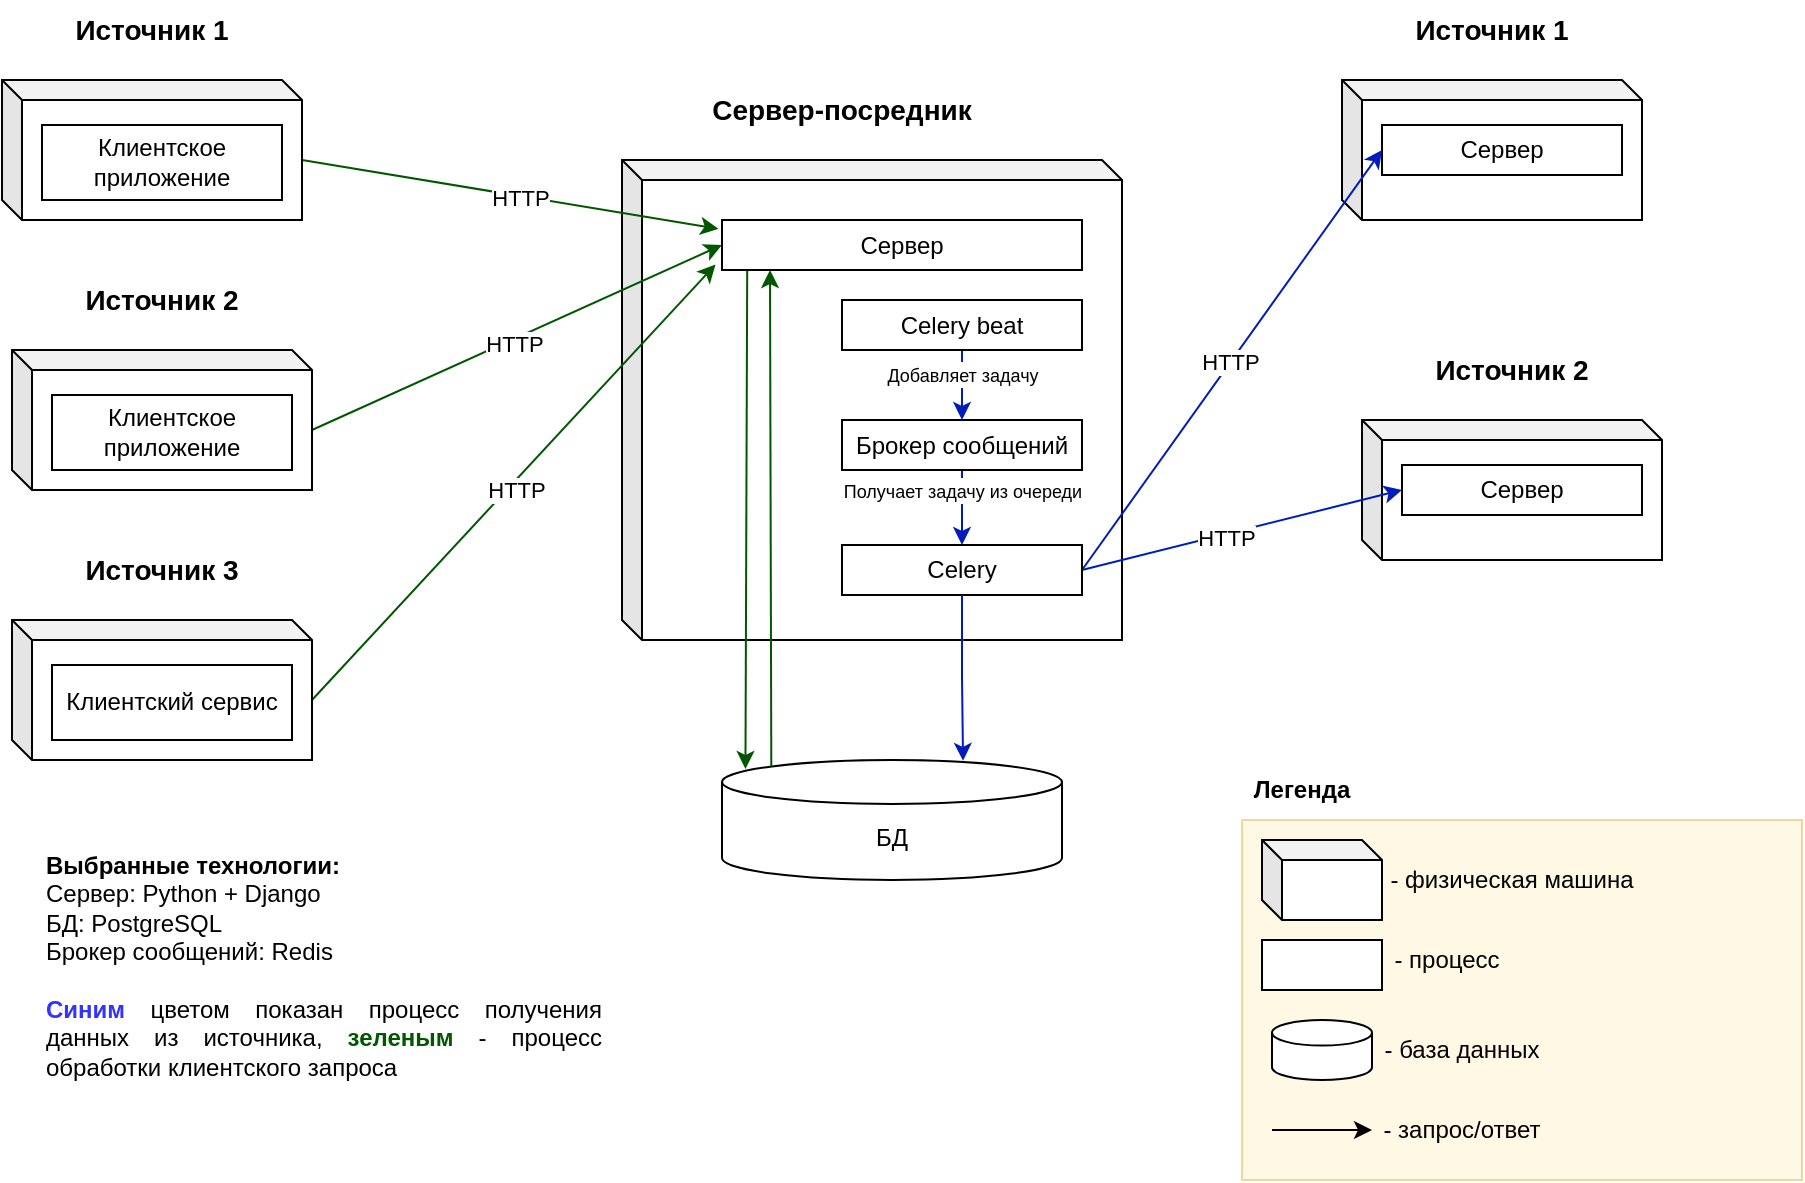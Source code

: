 <mxfile version="23.1.5" type="device">
  <diagram name="Страница — 1" id="2OqyJTLrMCoBzS_Gg6gE">
    <mxGraphModel dx="1135" dy="633" grid="1" gridSize="10" guides="1" tooltips="1" connect="1" arrows="1" fold="1" page="1" pageScale="1" pageWidth="3300" pageHeight="4681" math="0" shadow="0">
      <root>
        <mxCell id="0" />
        <mxCell id="1" parent="0" />
        <mxCell id="ibT2I1QGQoGM4Rnpguxg-1" value="" style="shape=cube;whiteSpace=wrap;html=1;boundedLbl=1;backgroundOutline=1;darkOpacity=0.05;darkOpacity2=0.1;size=10;" vertex="1" parent="1">
          <mxGeometry x="830" y="240" width="250" height="240" as="geometry" />
        </mxCell>
        <mxCell id="ibT2I1QGQoGM4Rnpguxg-2" value="&lt;b&gt;&lt;font style=&quot;font-size: 14px;&quot;&gt;Сервер-посредник&lt;/font&gt;&lt;/b&gt;" style="text;html=1;align=center;verticalAlign=middle;whiteSpace=wrap;rounded=0;" vertex="1" parent="1">
          <mxGeometry x="865" y="200" width="150" height="30" as="geometry" />
        </mxCell>
        <mxCell id="ibT2I1QGQoGM4Rnpguxg-3" value="Сервер" style="rounded=0;whiteSpace=wrap;html=1;" vertex="1" parent="1">
          <mxGeometry x="880" y="270" width="180" height="25" as="geometry" />
        </mxCell>
        <mxCell id="ibT2I1QGQoGM4Rnpguxg-4" value="" style="shape=cube;whiteSpace=wrap;html=1;boundedLbl=1;backgroundOutline=1;darkOpacity=0.05;darkOpacity2=0.1;size=10;" vertex="1" parent="1">
          <mxGeometry x="1190" y="200" width="150" height="70" as="geometry" />
        </mxCell>
        <mxCell id="ibT2I1QGQoGM4Rnpguxg-5" value="&lt;b&gt;&lt;font style=&quot;font-size: 14px;&quot;&gt;Источник 1&lt;/font&gt;&lt;/b&gt;" style="text;html=1;align=center;verticalAlign=middle;whiteSpace=wrap;rounded=0;" vertex="1" parent="1">
          <mxGeometry x="1190" y="160" width="150" height="30" as="geometry" />
        </mxCell>
        <mxCell id="ibT2I1QGQoGM4Rnpguxg-6" value="" style="shape=cube;whiteSpace=wrap;html=1;boundedLbl=1;backgroundOutline=1;darkOpacity=0.05;darkOpacity2=0.1;size=10;" vertex="1" parent="1">
          <mxGeometry x="1200" y="370" width="150" height="70" as="geometry" />
        </mxCell>
        <mxCell id="ibT2I1QGQoGM4Rnpguxg-7" value="&lt;b&gt;&lt;font style=&quot;font-size: 14px;&quot;&gt;Источник 2&lt;/font&gt;&lt;/b&gt;" style="text;html=1;align=center;verticalAlign=middle;whiteSpace=wrap;rounded=0;" vertex="1" parent="1">
          <mxGeometry x="1200" y="330" width="150" height="30" as="geometry" />
        </mxCell>
        <mxCell id="ibT2I1QGQoGM4Rnpguxg-8" value="Сервер" style="rounded=0;whiteSpace=wrap;html=1;" vertex="1" parent="1">
          <mxGeometry x="1210" y="222.5" width="120" height="25" as="geometry" />
        </mxCell>
        <mxCell id="ibT2I1QGQoGM4Rnpguxg-9" value="Сервер" style="rounded=0;whiteSpace=wrap;html=1;" vertex="1" parent="1">
          <mxGeometry x="1220" y="392.5" width="120" height="25" as="geometry" />
        </mxCell>
        <mxCell id="ibT2I1QGQoGM4Rnpguxg-10" value="БД" style="shape=cylinder3;whiteSpace=wrap;html=1;boundedLbl=1;backgroundOutline=1;size=11;" vertex="1" parent="1">
          <mxGeometry x="880" y="540" width="170" height="60" as="geometry" />
        </mxCell>
        <mxCell id="ibT2I1QGQoGM4Rnpguxg-25" style="rounded=0;orthogonalLoop=1;jettySize=auto;html=1;exitX=0;exitY=0;exitDx=150;exitDy=40;exitPerimeter=0;entryX=-0.01;entryY=0.176;entryDx=0;entryDy=0;entryPerimeter=0;fillColor=#008a00;strokeColor=#005700;" edge="1" parent="1" source="ibT2I1QGQoGM4Rnpguxg-11" target="ibT2I1QGQoGM4Rnpguxg-3">
          <mxGeometry relative="1" as="geometry" />
        </mxCell>
        <mxCell id="ibT2I1QGQoGM4Rnpguxg-27" value="HTTP" style="edgeLabel;html=1;align=center;verticalAlign=middle;resizable=0;points=[];" vertex="1" connectable="0" parent="ibT2I1QGQoGM4Rnpguxg-25">
          <mxGeometry x="0.046" y="-1" relative="1" as="geometry">
            <mxPoint as="offset" />
          </mxGeometry>
        </mxCell>
        <mxCell id="ibT2I1QGQoGM4Rnpguxg-11" value="" style="shape=cube;whiteSpace=wrap;html=1;boundedLbl=1;backgroundOutline=1;darkOpacity=0.05;darkOpacity2=0.1;size=10;" vertex="1" parent="1">
          <mxGeometry x="520" y="200" width="150" height="70" as="geometry" />
        </mxCell>
        <mxCell id="ibT2I1QGQoGM4Rnpguxg-12" value="&lt;b&gt;&lt;font style=&quot;font-size: 14px;&quot;&gt;Источник 1&lt;/font&gt;&lt;/b&gt;" style="text;html=1;align=center;verticalAlign=middle;whiteSpace=wrap;rounded=0;" vertex="1" parent="1">
          <mxGeometry x="520" y="160" width="150" height="30" as="geometry" />
        </mxCell>
        <mxCell id="ibT2I1QGQoGM4Rnpguxg-15" value="Клиентское приложение" style="rounded=0;whiteSpace=wrap;html=1;" vertex="1" parent="1">
          <mxGeometry x="540" y="222.5" width="120" height="37.5" as="geometry" />
        </mxCell>
        <mxCell id="ibT2I1QGQoGM4Rnpguxg-24" style="rounded=0;orthogonalLoop=1;jettySize=auto;html=1;exitX=0;exitY=0;exitDx=150;exitDy=40;exitPerimeter=0;entryX=0;entryY=0.5;entryDx=0;entryDy=0;fillColor=#008a00;strokeColor=#005700;" edge="1" parent="1" source="ibT2I1QGQoGM4Rnpguxg-17" target="ibT2I1QGQoGM4Rnpguxg-3">
          <mxGeometry relative="1" as="geometry" />
        </mxCell>
        <mxCell id="ibT2I1QGQoGM4Rnpguxg-28" value="HTTP" style="edgeLabel;html=1;align=center;verticalAlign=middle;resizable=0;points=[];" vertex="1" connectable="0" parent="ibT2I1QGQoGM4Rnpguxg-24">
          <mxGeometry x="-0.024" y="-2" relative="1" as="geometry">
            <mxPoint as="offset" />
          </mxGeometry>
        </mxCell>
        <mxCell id="ibT2I1QGQoGM4Rnpguxg-17" value="" style="shape=cube;whiteSpace=wrap;html=1;boundedLbl=1;backgroundOutline=1;darkOpacity=0.05;darkOpacity2=0.1;size=10;" vertex="1" parent="1">
          <mxGeometry x="525" y="335" width="150" height="70" as="geometry" />
        </mxCell>
        <mxCell id="ibT2I1QGQoGM4Rnpguxg-18" value="&lt;b&gt;&lt;font style=&quot;font-size: 14px;&quot;&gt;Источник 2&lt;br&gt;&lt;/font&gt;&lt;/b&gt;" style="text;html=1;align=center;verticalAlign=middle;whiteSpace=wrap;rounded=0;" vertex="1" parent="1">
          <mxGeometry x="525" y="295" width="150" height="30" as="geometry" />
        </mxCell>
        <mxCell id="ibT2I1QGQoGM4Rnpguxg-19" value="Клиентское приложение" style="rounded=0;whiteSpace=wrap;html=1;" vertex="1" parent="1">
          <mxGeometry x="545" y="357.5" width="120" height="37.5" as="geometry" />
        </mxCell>
        <mxCell id="ibT2I1QGQoGM4Rnpguxg-23" style="rounded=0;orthogonalLoop=1;jettySize=auto;html=1;exitX=0;exitY=0;exitDx=150;exitDy=40;exitPerimeter=0;entryX=-0.018;entryY=0.892;entryDx=0;entryDy=0;entryPerimeter=0;fillColor=#008a00;strokeColor=#005700;" edge="1" parent="1" source="ibT2I1QGQoGM4Rnpguxg-20" target="ibT2I1QGQoGM4Rnpguxg-3">
          <mxGeometry relative="1" as="geometry" />
        </mxCell>
        <mxCell id="ibT2I1QGQoGM4Rnpguxg-29" value="HTTP" style="edgeLabel;html=1;align=center;verticalAlign=middle;resizable=0;points=[];" vertex="1" connectable="0" parent="ibT2I1QGQoGM4Rnpguxg-23">
          <mxGeometry x="-0.016" y="-3" relative="1" as="geometry">
            <mxPoint as="offset" />
          </mxGeometry>
        </mxCell>
        <mxCell id="ibT2I1QGQoGM4Rnpguxg-20" value="" style="shape=cube;whiteSpace=wrap;html=1;boundedLbl=1;backgroundOutline=1;darkOpacity=0.05;darkOpacity2=0.1;size=10;" vertex="1" parent="1">
          <mxGeometry x="525" y="470" width="150" height="70" as="geometry" />
        </mxCell>
        <mxCell id="ibT2I1QGQoGM4Rnpguxg-21" value="&lt;b&gt;&lt;font style=&quot;font-size: 14px;&quot;&gt;Источник 3&lt;br&gt;&lt;/font&gt;&lt;/b&gt;" style="text;html=1;align=center;verticalAlign=middle;whiteSpace=wrap;rounded=0;" vertex="1" parent="1">
          <mxGeometry x="525" y="430" width="150" height="30" as="geometry" />
        </mxCell>
        <mxCell id="ibT2I1QGQoGM4Rnpguxg-22" value="Клиентский сервис" style="rounded=0;whiteSpace=wrap;html=1;" vertex="1" parent="1">
          <mxGeometry x="545" y="492.5" width="120" height="37.5" as="geometry" />
        </mxCell>
        <mxCell id="ibT2I1QGQoGM4Rnpguxg-30" value="" style="endArrow=classic;html=1;rounded=0;entryX=0.069;entryY=0.075;entryDx=0;entryDy=0;entryPerimeter=0;exitX=0.07;exitY=1.013;exitDx=0;exitDy=0;exitPerimeter=0;fillColor=#008a00;strokeColor=#005700;" edge="1" parent="1" source="ibT2I1QGQoGM4Rnpguxg-3" target="ibT2I1QGQoGM4Rnpguxg-10">
          <mxGeometry width="50" height="50" relative="1" as="geometry">
            <mxPoint x="950" y="430" as="sourcePoint" />
            <mxPoint x="1000" y="380" as="targetPoint" />
          </mxGeometry>
        </mxCell>
        <mxCell id="ibT2I1QGQoGM4Rnpguxg-31" value="" style="endArrow=none;html=1;rounded=0;exitX=0.118;exitY=0.992;exitDx=0;exitDy=0;exitPerimeter=0;entryX=0.145;entryY=0;entryDx=0;entryDy=3.19;entryPerimeter=0;startArrow=classic;startFill=1;endFill=0;fillColor=#008a00;strokeColor=#005700;" edge="1" parent="1" target="ibT2I1QGQoGM4Rnpguxg-10">
          <mxGeometry width="50" height="50" relative="1" as="geometry">
            <mxPoint x="904" y="295" as="sourcePoint" />
            <mxPoint x="905" y="503" as="targetPoint" />
          </mxGeometry>
        </mxCell>
        <mxCell id="ibT2I1QGQoGM4Rnpguxg-35" style="edgeStyle=orthogonalEdgeStyle;rounded=0;orthogonalLoop=1;jettySize=auto;html=1;exitX=0.5;exitY=1;exitDx=0;exitDy=0;entryX=0.5;entryY=0;entryDx=0;entryDy=0;fillColor=#0050ef;strokeColor=#001DBC;" edge="1" parent="1" source="ibT2I1QGQoGM4Rnpguxg-32" target="ibT2I1QGQoGM4Rnpguxg-33">
          <mxGeometry relative="1" as="geometry" />
        </mxCell>
        <mxCell id="ibT2I1QGQoGM4Rnpguxg-37" value="&lt;font style=&quot;font-size: 9px;&quot;&gt;Добавляет задачу&lt;/font&gt;" style="edgeLabel;html=1;align=center;verticalAlign=middle;resizable=0;points=[];spacing=0;" vertex="1" connectable="0" parent="ibT2I1QGQoGM4Rnpguxg-35">
          <mxGeometry x="-0.305" relative="1" as="geometry">
            <mxPoint as="offset" />
          </mxGeometry>
        </mxCell>
        <mxCell id="ibT2I1QGQoGM4Rnpguxg-32" value="Celery beat" style="rounded=0;whiteSpace=wrap;html=1;" vertex="1" parent="1">
          <mxGeometry x="940" y="310" width="120" height="25" as="geometry" />
        </mxCell>
        <mxCell id="ibT2I1QGQoGM4Rnpguxg-36" style="edgeStyle=orthogonalEdgeStyle;rounded=0;orthogonalLoop=1;jettySize=auto;html=1;exitX=0.5;exitY=1;exitDx=0;exitDy=0;entryX=0.5;entryY=0;entryDx=0;entryDy=0;fillColor=#0050ef;strokeColor=#001DBC;" edge="1" parent="1" source="ibT2I1QGQoGM4Rnpguxg-33" target="ibT2I1QGQoGM4Rnpguxg-34">
          <mxGeometry relative="1" as="geometry" />
        </mxCell>
        <mxCell id="ibT2I1QGQoGM4Rnpguxg-38" value="&lt;font style=&quot;font-size: 9px;&quot;&gt;Получает задачу из очереди&lt;/font&gt;" style="edgeLabel;html=1;align=center;verticalAlign=middle;resizable=0;points=[];spacing=0;" vertex="1" connectable="0" parent="ibT2I1QGQoGM4Rnpguxg-36">
          <mxGeometry x="-0.459" y="-1" relative="1" as="geometry">
            <mxPoint x="1" as="offset" />
          </mxGeometry>
        </mxCell>
        <mxCell id="ibT2I1QGQoGM4Rnpguxg-33" value="Брокер сообщений" style="rounded=0;whiteSpace=wrap;html=1;" vertex="1" parent="1">
          <mxGeometry x="940" y="370" width="120" height="25" as="geometry" />
        </mxCell>
        <mxCell id="ibT2I1QGQoGM4Rnpguxg-39" style="rounded=0;orthogonalLoop=1;jettySize=auto;html=1;exitX=1;exitY=0.5;exitDx=0;exitDy=0;entryX=0;entryY=0.5;entryDx=0;entryDy=0;fillColor=#0050ef;strokeColor=#001DBC;" edge="1" parent="1" source="ibT2I1QGQoGM4Rnpguxg-34" target="ibT2I1QGQoGM4Rnpguxg-8">
          <mxGeometry relative="1" as="geometry" />
        </mxCell>
        <mxCell id="ibT2I1QGQoGM4Rnpguxg-41" value="HTTP" style="edgeLabel;html=1;align=center;verticalAlign=middle;resizable=0;points=[];" vertex="1" connectable="0" parent="ibT2I1QGQoGM4Rnpguxg-39">
          <mxGeometry x="-0.012" relative="1" as="geometry">
            <mxPoint as="offset" />
          </mxGeometry>
        </mxCell>
        <mxCell id="ibT2I1QGQoGM4Rnpguxg-40" style="rounded=0;orthogonalLoop=1;jettySize=auto;html=1;exitX=1;exitY=0.5;exitDx=0;exitDy=0;entryX=0;entryY=0.5;entryDx=0;entryDy=0;fillColor=#0050ef;strokeColor=#001DBC;" edge="1" parent="1" source="ibT2I1QGQoGM4Rnpguxg-34" target="ibT2I1QGQoGM4Rnpguxg-9">
          <mxGeometry relative="1" as="geometry" />
        </mxCell>
        <mxCell id="ibT2I1QGQoGM4Rnpguxg-42" value="HTTP" style="edgeLabel;html=1;align=center;verticalAlign=middle;resizable=0;points=[];" vertex="1" connectable="0" parent="ibT2I1QGQoGM4Rnpguxg-40">
          <mxGeometry x="-0.109" y="-2" relative="1" as="geometry">
            <mxPoint as="offset" />
          </mxGeometry>
        </mxCell>
        <mxCell id="ibT2I1QGQoGM4Rnpguxg-34" value="Celery" style="rounded=0;whiteSpace=wrap;html=1;" vertex="1" parent="1">
          <mxGeometry x="940" y="432.5" width="120" height="25" as="geometry" />
        </mxCell>
        <mxCell id="ibT2I1QGQoGM4Rnpguxg-43" style="edgeStyle=orthogonalEdgeStyle;rounded=0;orthogonalLoop=1;jettySize=auto;html=1;exitX=0.5;exitY=1;exitDx=0;exitDy=0;entryX=0.709;entryY=0.007;entryDx=0;entryDy=0;entryPerimeter=0;fillColor=#0050ef;strokeColor=#001DBC;" edge="1" parent="1" source="ibT2I1QGQoGM4Rnpguxg-34" target="ibT2I1QGQoGM4Rnpguxg-10">
          <mxGeometry relative="1" as="geometry">
            <mxPoint x="998" y="542" as="targetPoint" />
          </mxGeometry>
        </mxCell>
        <mxCell id="ibT2I1QGQoGM4Rnpguxg-45" value="" style="rounded=0;whiteSpace=wrap;html=1;fillColor=#fff2cc;strokeColor=#d6b656;opacity=50;" vertex="1" parent="1">
          <mxGeometry x="1140" y="570" width="280" height="180" as="geometry" />
        </mxCell>
        <mxCell id="ibT2I1QGQoGM4Rnpguxg-46" value="&lt;b&gt;Легенда&lt;/b&gt;" style="text;html=1;align=center;verticalAlign=middle;whiteSpace=wrap;rounded=0;" vertex="1" parent="1">
          <mxGeometry x="1140" y="540" width="60" height="30" as="geometry" />
        </mxCell>
        <mxCell id="ibT2I1QGQoGM4Rnpguxg-47" value="" style="shape=cube;whiteSpace=wrap;html=1;boundedLbl=1;backgroundOutline=1;darkOpacity=0.05;darkOpacity2=0.1;size=10;" vertex="1" parent="1">
          <mxGeometry x="1150" y="580" width="60" height="40" as="geometry" />
        </mxCell>
        <mxCell id="ibT2I1QGQoGM4Rnpguxg-48" value="- физическая машина" style="text;html=1;align=center;verticalAlign=middle;whiteSpace=wrap;rounded=0;" vertex="1" parent="1">
          <mxGeometry x="1210" y="585" width="130" height="30" as="geometry" />
        </mxCell>
        <mxCell id="ibT2I1QGQoGM4Rnpguxg-49" value="" style="rounded=0;whiteSpace=wrap;html=1;" vertex="1" parent="1">
          <mxGeometry x="1150" y="630" width="60" height="25" as="geometry" />
        </mxCell>
        <mxCell id="ibT2I1QGQoGM4Rnpguxg-50" value="- процесс" style="text;html=1;align=center;verticalAlign=middle;whiteSpace=wrap;rounded=0;" vertex="1" parent="1">
          <mxGeometry x="1210" y="625" width="65" height="30" as="geometry" />
        </mxCell>
        <mxCell id="ibT2I1QGQoGM4Rnpguxg-51" value="" style="endArrow=classic;html=1;rounded=0;" edge="1" parent="1">
          <mxGeometry width="50" height="50" relative="1" as="geometry">
            <mxPoint x="1155" y="725" as="sourcePoint" />
            <mxPoint x="1205" y="725" as="targetPoint" />
          </mxGeometry>
        </mxCell>
        <mxCell id="ibT2I1QGQoGM4Rnpguxg-52" value="- запрос/ответ" style="text;html=1;align=center;verticalAlign=middle;whiteSpace=wrap;rounded=0;" vertex="1" parent="1">
          <mxGeometry x="1205" y="710" width="90" height="30" as="geometry" />
        </mxCell>
        <mxCell id="ibT2I1QGQoGM4Rnpguxg-53" value="" style="shape=cylinder3;whiteSpace=wrap;html=1;boundedLbl=1;backgroundOutline=1;size=6.4;" vertex="1" parent="1">
          <mxGeometry x="1155" y="670" width="50" height="30" as="geometry" />
        </mxCell>
        <mxCell id="ibT2I1QGQoGM4Rnpguxg-54" value="- база данных" style="text;html=1;align=center;verticalAlign=middle;whiteSpace=wrap;rounded=0;" vertex="1" parent="1">
          <mxGeometry x="1210" y="670" width="80" height="30" as="geometry" />
        </mxCell>
        <mxCell id="ibT2I1QGQoGM4Rnpguxg-58" value="&lt;div style=&quot;text-align: justify;&quot;&gt;&lt;b style=&quot;background-color: initial;&quot;&gt;Выбранные технологии:&lt;/b&gt;&lt;/div&gt;&lt;div style=&quot;text-align: justify;&quot;&gt;&lt;span style=&quot;background-color: initial;&quot;&gt;Сервер: Python + Django&lt;/span&gt;&lt;/div&gt;&lt;div style=&quot;text-align: justify;&quot;&gt;&lt;span style=&quot;background-color: initial;&quot;&gt;БД: PostgreSQL&lt;/span&gt;&lt;/div&gt;&lt;div style=&quot;text-align: justify;&quot;&gt;&lt;span style=&quot;background-color: initial;&quot;&gt;Брокер сообщений: Redis&lt;br&gt;&lt;br&gt;&lt;/span&gt;&lt;/div&gt;&lt;div style=&quot;text-align: justify;&quot;&gt;&lt;font color=&quot;#3333ff&quot;&gt;&lt;b&gt;Синим&lt;/b&gt;&lt;/font&gt; цветом показан процесс получения данных из источника, &lt;font color=&quot;#005700&quot;&gt;&lt;b&gt;зеленым&lt;/b&gt;&lt;/font&gt; - процесс обработки клиентского запроса&lt;/div&gt;" style="text;html=1;align=left;verticalAlign=middle;whiteSpace=wrap;rounded=0;" vertex="1" parent="1">
          <mxGeometry x="540" y="628" width="280" height="30" as="geometry" />
        </mxCell>
      </root>
    </mxGraphModel>
  </diagram>
</mxfile>
